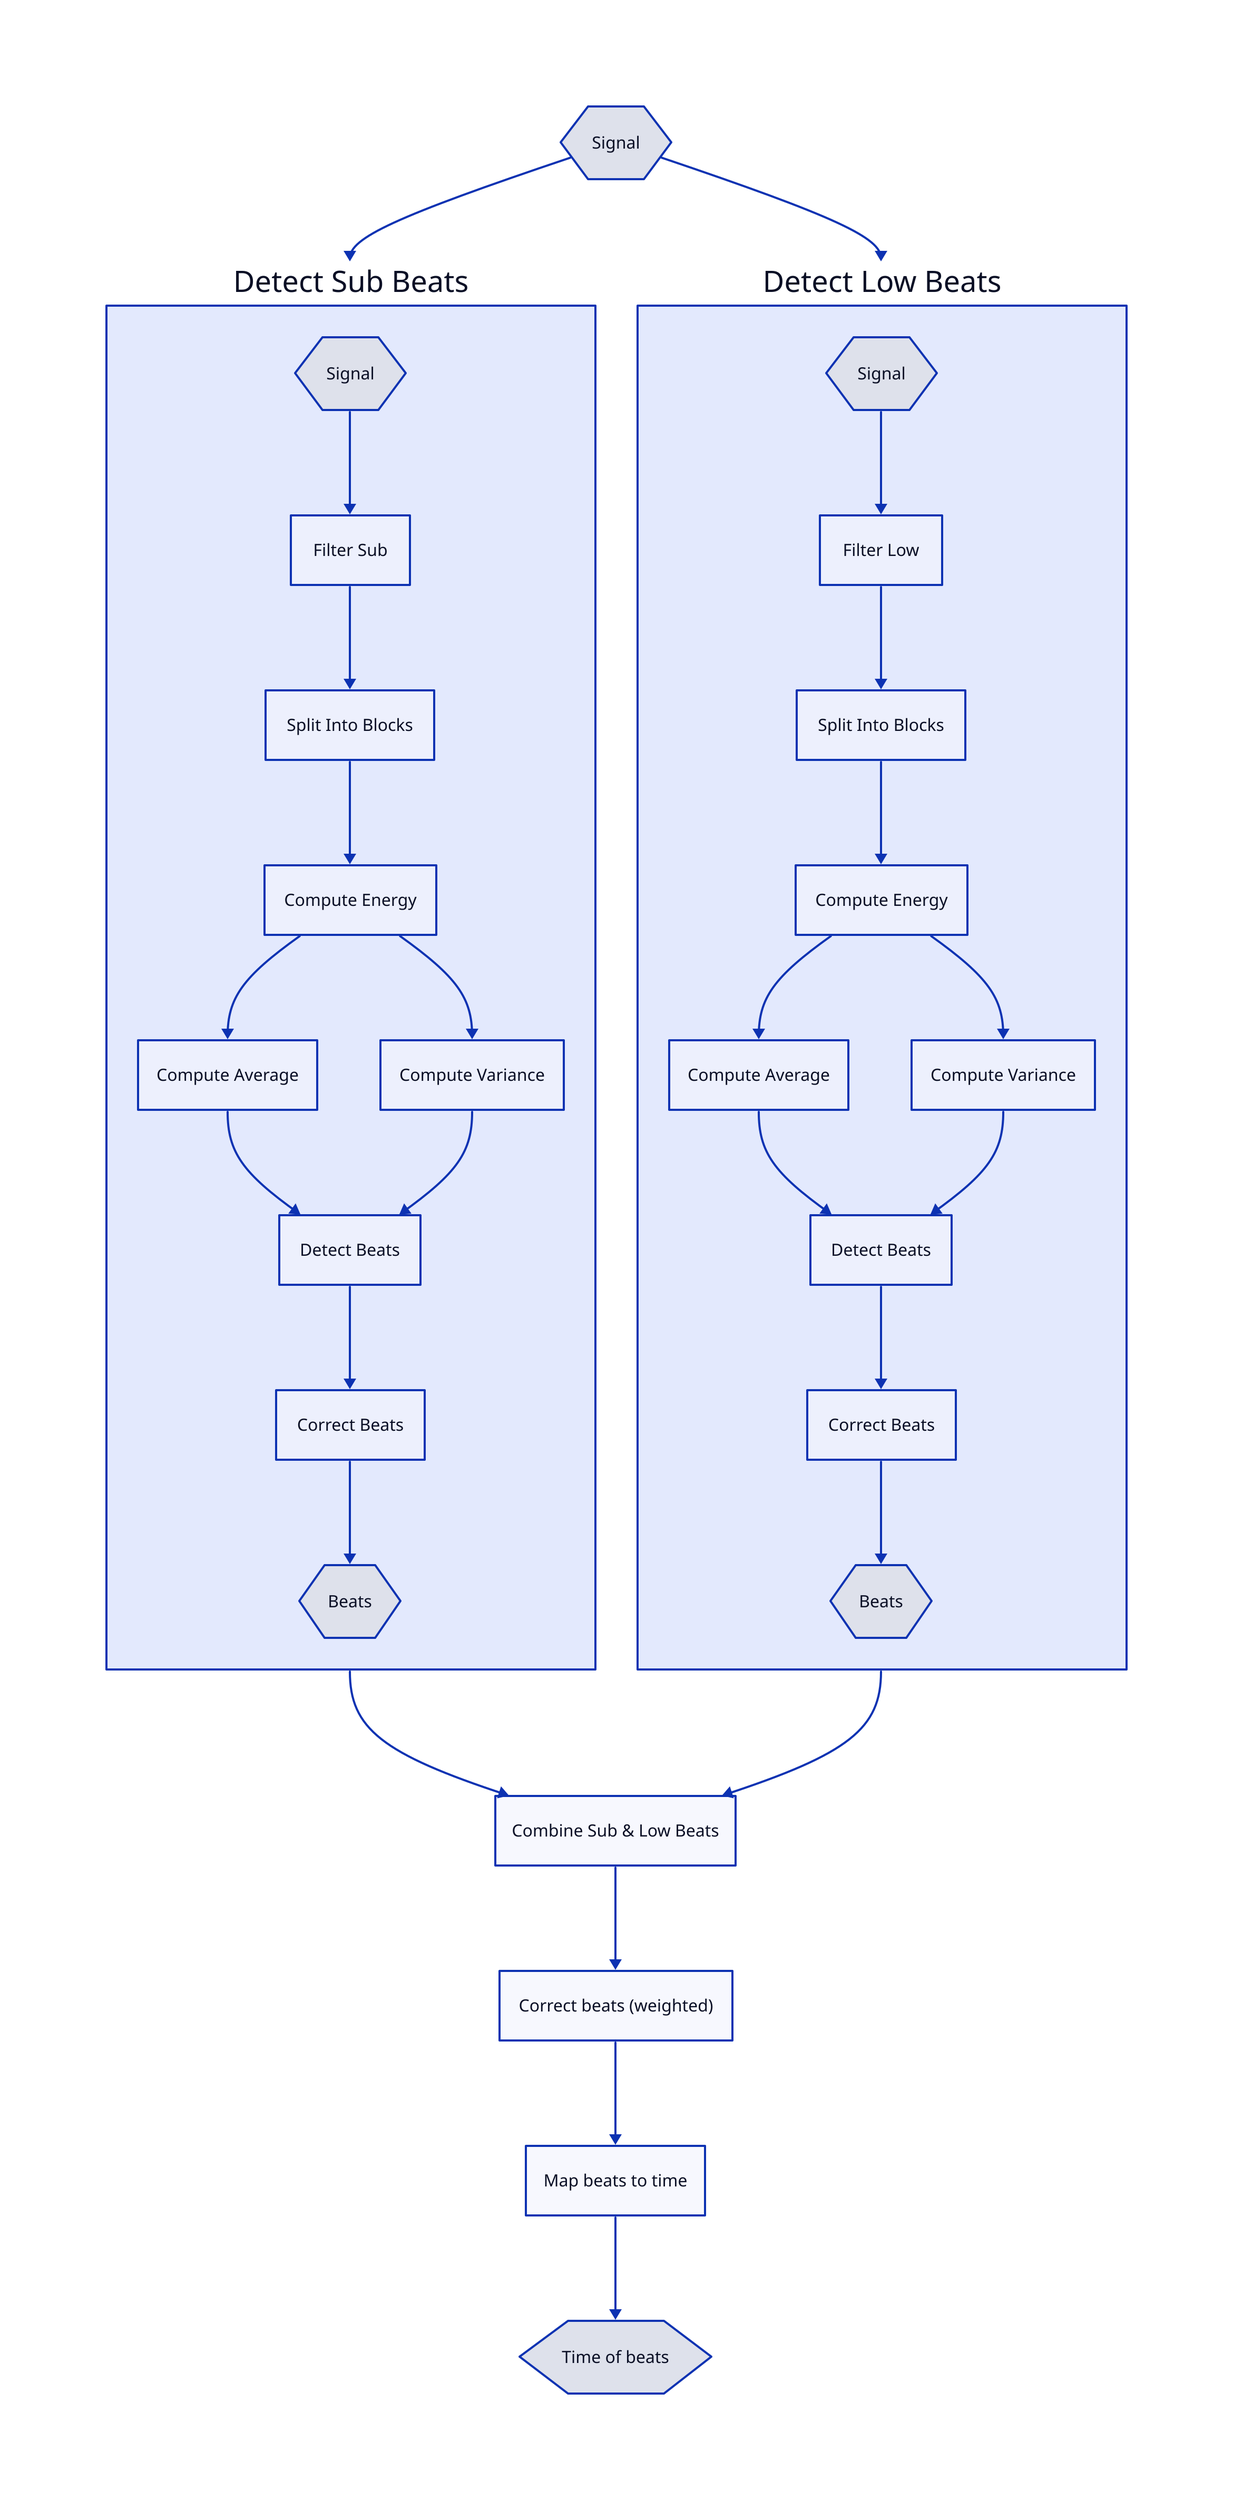 classes: {
    io: {
        shape: hexagon
    }
    process: {
        shape: rectangle
    }
}

Signal: Signal {
    class: io
}

DetectSub: Detect Sub Beats {
    class: process
    Signal: Signal {
        class: io
    }
    FilterSub: Filter Sub {
        class: process
    }
    SplitBlocks: Split Into Blocks {
        class: process
    }
    ComputeEnergy: Compute Energy {
        class: process
    }
    ComputeAverage: Compute Average {
        class: process
    }
    ComputeVariance: Compute Variance {
        class: process
    }
    DetectBeats: Detect Beats {
        class: process
    }
    CorrectBeats: Correct Beats {
        class: process
    }
    Beats: Beats {
        class: io
    }

    Signal -> FilterSub
    FilterSub -> SplitBlocks
    SplitBlocks -> ComputeEnergy
    ComputeEnergy -> ComputeAverage
    ComputeEnergy -> ComputeVariance
    ComputeAverage -> DetectBeats
    ComputeVariance -> DetectBeats
    DetectBeats -> CorrectBeats
    CorrectBeats -> Beats
}

DetectLow: Detect Low Beats {
    class: process
    Signal: Signal {
        class: io
    }
    FilterLow: Filter Low {
        class: process
    }
    SplitBlocks: Split Into Blocks {
        class: process
    }
    ComputeEnergy: Compute Energy {
        class: process
    }
    ComputeAverage: Compute Average {
        class: process
    }
    ComputeVariance: Compute Variance {
        class: process
    }
    DetectBeats: Detect Beats {
        class: process
    }
    CorrectBeats: Correct Beats {
        class: process
    }
    Beats: Beats {
        class: io
    }

    Signal -> FilterLow
    FilterLow -> SplitBlocks
    SplitBlocks -> ComputeEnergy
    ComputeEnergy -> ComputeAverage
    ComputeEnergy -> ComputeVariance
    ComputeAverage -> DetectBeats
    ComputeVariance -> DetectBeats
    DetectBeats -> CorrectBeats
    CorrectBeats -> Beats

}

CombineBeats: Combine Sub & Low Beats {
    class: process
}

CorrectBeatsW: Correct beats (weighted) {
    class: process
}

MapToTime: Map beats to time {
    class: process
}

BeatsTime: Time of beats {
    class: io
}

Signal -> DetectSub
Signal -> DetectLow
DetectSub -> CombineBeats
DetectLow -> CombineBeats
CombineBeats -> CorrectBeatsW
CorrectBeatsW -> MapToTime
MapToTime -> BeatsTime